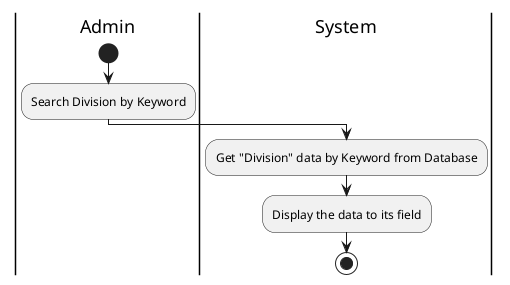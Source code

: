 @startuml SearchDivision

skinparam ConditionEndStyle hline
skinparam conditionStyle diamond
skinparam Monochrome true
skinparam Shadowing false

|Admin|
start
:Search Division by Keyword;

|System|
:Get "Division" data by Keyword from Database;
:Display the data to its field;
stop

@enduml